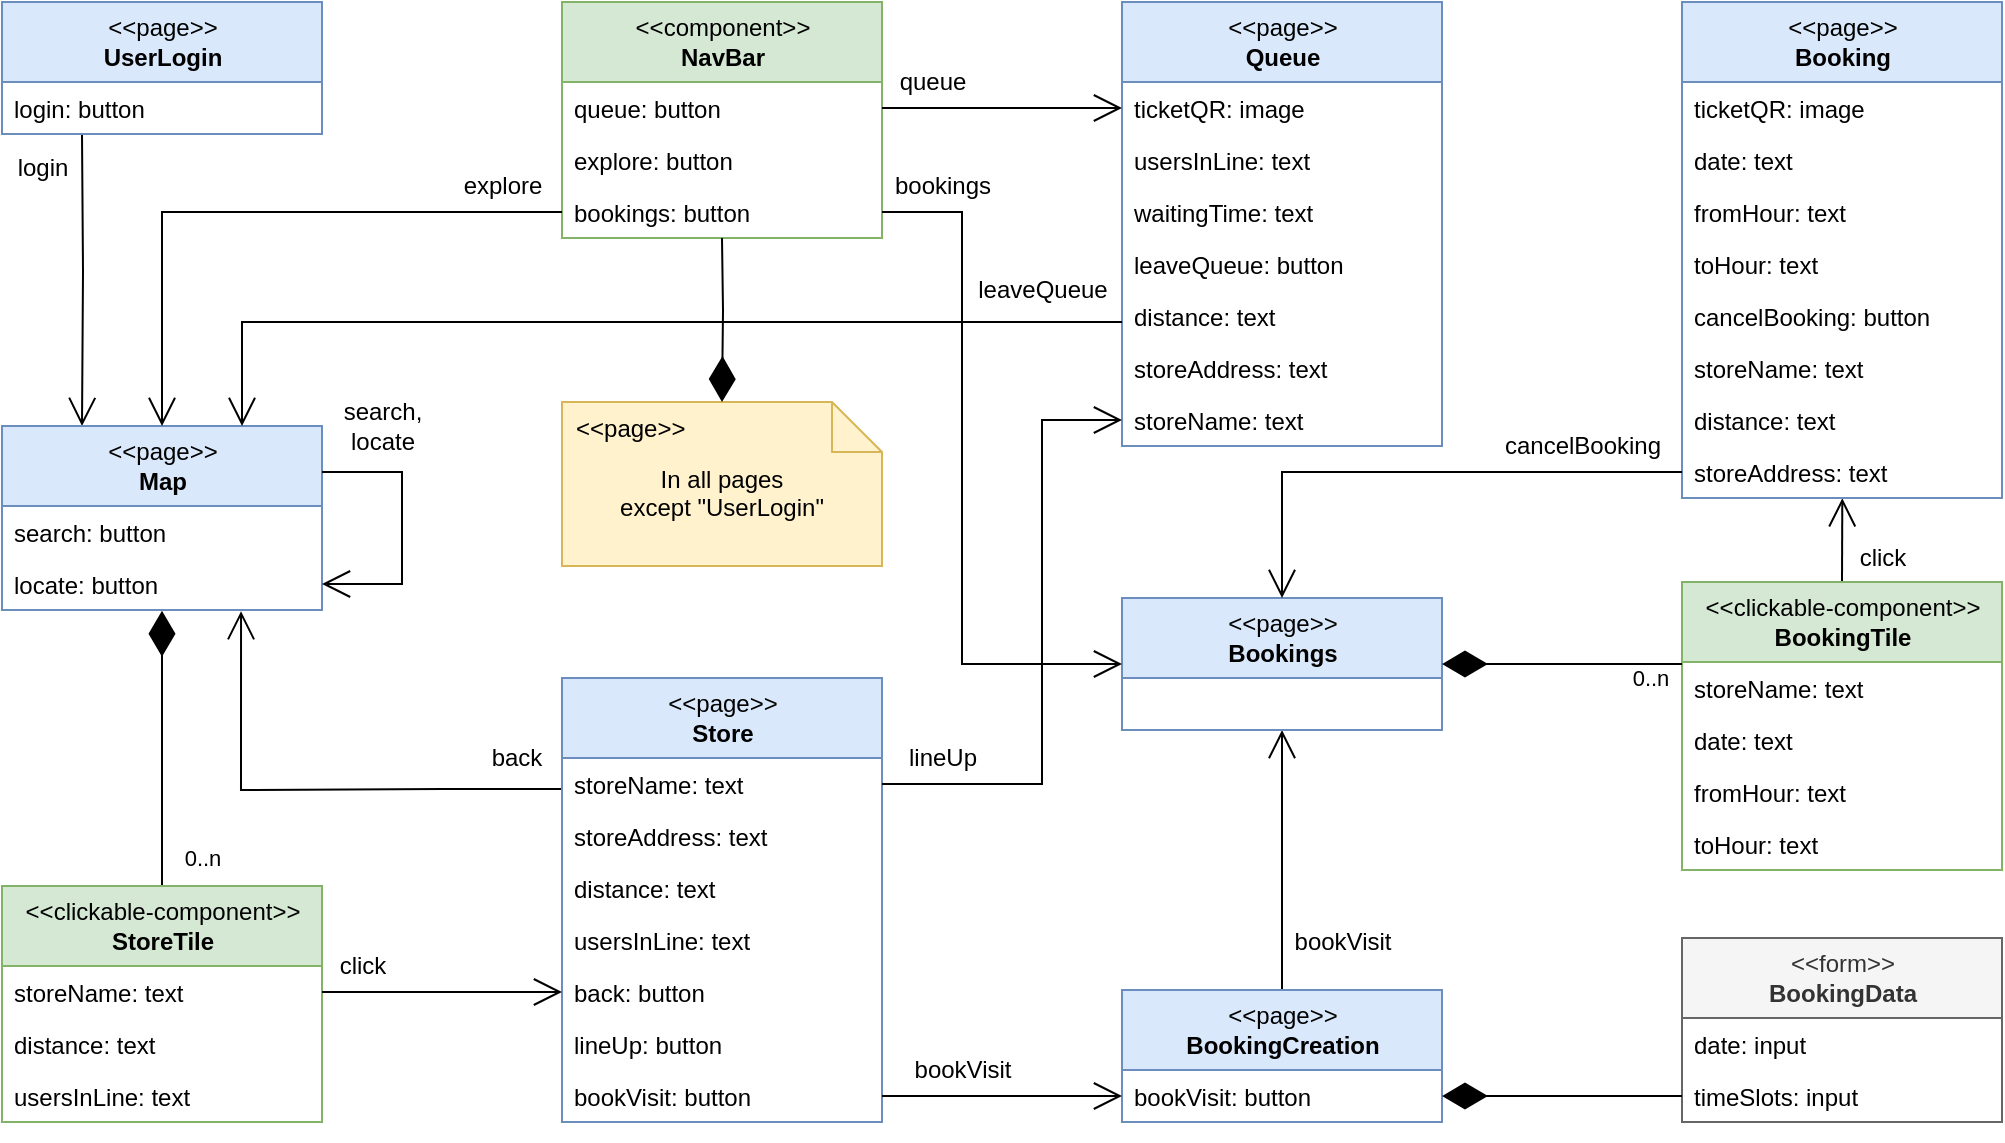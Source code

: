 <mxfile version="13.9.9" type="device"><diagram id="5ZxFEOH9_cSxPh7STv0c" name="Pagina-1"><mxGraphModel dx="1892" dy="1276" grid="1" gridSize="10" guides="1" tooltips="1" connect="1" arrows="1" fold="1" page="1" pageScale="1" pageWidth="1169" pageHeight="827" math="0" shadow="0"><root><mxCell id="0"/><mxCell id="1" parent="0"/><mxCell id="AzpEteUxoNG3JL2MGRyr-62" style="edgeStyle=orthogonalEdgeStyle;rounded=0;orthogonalLoop=1;jettySize=auto;html=1;entryX=0.25;entryY=0;entryDx=0;entryDy=0;endArrow=open;endFill=0;endSize=12;" edge="1" parent="1" target="AzpEteUxoNG3JL2MGRyr-6"><mxGeometry relative="1" as="geometry"><mxPoint x="120" y="106" as="sourcePoint"/></mxGeometry></mxCell><mxCell id="AzpEteUxoNG3JL2MGRyr-110" value="login&lt;br style=&quot;font-size: 12px;&quot;&gt;" style="edgeLabel;html=1;align=center;verticalAlign=middle;resizable=0;points=[];fontSize=12;" vertex="1" connectable="0" parent="AzpEteUxoNG3JL2MGRyr-62"><mxGeometry x="-0.767" relative="1" as="geometry"><mxPoint x="-20" as="offset"/></mxGeometry></mxCell><mxCell id="AzpEteUxoNG3JL2MGRyr-4" value="&amp;lt;&amp;lt;page&amp;gt;&amp;gt;&lt;br&gt;&lt;b&gt;UserLogin&lt;/b&gt;" style="swimlane;fontStyle=0;childLayout=stackLayout;horizontal=1;startSize=40;fillColor=#dae8fc;horizontalStack=0;resizeParent=1;resizeParentMax=0;resizeLast=0;collapsible=1;marginBottom=0;html=1;spacingBottom=0;strokeColor=#6c8ebf;" vertex="1" parent="1"><mxGeometry x="80" y="40.0" width="160" height="66" as="geometry"/></mxCell><mxCell id="AzpEteUxoNG3JL2MGRyr-5" value="login: button" style="text;strokeColor=none;fillColor=none;align=left;verticalAlign=top;spacingLeft=4;spacingRight=4;overflow=hidden;rotatable=0;points=[[0,0.5],[1,0.5]];portConstraint=eastwest;" vertex="1" parent="AzpEteUxoNG3JL2MGRyr-4"><mxGeometry y="40" width="160" height="26" as="geometry"/></mxCell><mxCell id="AzpEteUxoNG3JL2MGRyr-6" value="&amp;lt;&amp;lt;page&amp;gt;&amp;gt;&lt;br&gt;&lt;b&gt;Map&lt;/b&gt;" style="swimlane;fontStyle=0;childLayout=stackLayout;horizontal=1;startSize=40;fillColor=#dae8fc;horizontalStack=0;resizeParent=1;resizeParentMax=0;resizeLast=0;collapsible=1;marginBottom=0;html=1;spacingBottom=0;strokeColor=#6c8ebf;" vertex="1" parent="1"><mxGeometry x="80" y="252" width="160" height="92" as="geometry"/></mxCell><mxCell id="AzpEteUxoNG3JL2MGRyr-7" value="search: button" style="text;strokeColor=none;fillColor=none;align=left;verticalAlign=top;spacingLeft=4;spacingRight=4;overflow=hidden;rotatable=0;points=[[0,0.5],[1,0.5]];portConstraint=eastwest;" vertex="1" parent="AzpEteUxoNG3JL2MGRyr-6"><mxGeometry y="40" width="160" height="26" as="geometry"/></mxCell><mxCell id="AzpEteUxoNG3JL2MGRyr-8" value="locate: button" style="text;strokeColor=none;fillColor=none;align=left;verticalAlign=top;spacingLeft=4;spacingRight=4;overflow=hidden;rotatable=0;points=[[0,0.5],[1,0.5]];portConstraint=eastwest;" vertex="1" parent="AzpEteUxoNG3JL2MGRyr-6"><mxGeometry y="66" width="160" height="26" as="geometry"/></mxCell><mxCell id="AzpEteUxoNG3JL2MGRyr-68" style="edgeStyle=orthogonalEdgeStyle;rounded=0;orthogonalLoop=1;jettySize=auto;html=1;exitX=1;exitY=0.25;exitDx=0;exitDy=0;entryX=1;entryY=0.5;entryDx=0;entryDy=0;endArrow=open;endFill=0;endSize=12;" edge="1" parent="AzpEteUxoNG3JL2MGRyr-6" source="AzpEteUxoNG3JL2MGRyr-6" target="AzpEteUxoNG3JL2MGRyr-8"><mxGeometry relative="1" as="geometry"><Array as="points"><mxPoint x="200" y="23"/><mxPoint x="200" y="79"/></Array></mxGeometry></mxCell><mxCell id="AzpEteUxoNG3JL2MGRyr-111" value="search,&lt;br&gt;locate" style="edgeLabel;html=1;align=center;verticalAlign=middle;resizable=0;points=[];fontSize=12;" vertex="1" connectable="0" parent="AzpEteUxoNG3JL2MGRyr-68"><mxGeometry x="-0.368" y="2" relative="1" as="geometry"><mxPoint x="-12" y="-26" as="offset"/></mxGeometry></mxCell><mxCell id="AzpEteUxoNG3JL2MGRyr-11" value="&amp;lt;&amp;lt;component&amp;gt;&amp;gt;&lt;br&gt;&lt;b&gt;NavBar&lt;/b&gt;" style="swimlane;fontStyle=0;childLayout=stackLayout;horizontal=1;startSize=40;fillColor=#d5e8d4;horizontalStack=0;resizeParent=1;resizeParentMax=0;resizeLast=0;collapsible=1;marginBottom=0;html=1;spacingBottom=0;strokeColor=#82b366;" vertex="1" parent="1"><mxGeometry x="360" y="40" width="160" height="118" as="geometry"/></mxCell><mxCell id="AzpEteUxoNG3JL2MGRyr-12" value="queue: button" style="text;strokeColor=none;fillColor=none;align=left;verticalAlign=top;spacingLeft=4;spacingRight=4;overflow=hidden;rotatable=0;points=[[0,0.5],[1,0.5]];portConstraint=eastwest;" vertex="1" parent="AzpEteUxoNG3JL2MGRyr-11"><mxGeometry y="40" width="160" height="26" as="geometry"/></mxCell><mxCell id="AzpEteUxoNG3JL2MGRyr-13" value="explore: button" style="text;strokeColor=none;fillColor=none;align=left;verticalAlign=top;spacingLeft=4;spacingRight=4;overflow=hidden;rotatable=0;points=[[0,0.5],[1,0.5]];portConstraint=eastwest;" vertex="1" parent="AzpEteUxoNG3JL2MGRyr-11"><mxGeometry y="66" width="160" height="26" as="geometry"/></mxCell><mxCell id="AzpEteUxoNG3JL2MGRyr-14" value="bookings: button" style="text;strokeColor=none;fillColor=none;align=left;verticalAlign=top;spacingLeft=4;spacingRight=4;overflow=hidden;rotatable=0;points=[[0,0.5],[1,0.5]];portConstraint=eastwest;" vertex="1" parent="AzpEteUxoNG3JL2MGRyr-11"><mxGeometry y="92" width="160" height="26" as="geometry"/></mxCell><mxCell id="AzpEteUxoNG3JL2MGRyr-69" style="edgeStyle=orthogonalEdgeStyle;rounded=0;orthogonalLoop=1;jettySize=auto;html=1;exitX=0;exitY=0.25;exitDx=0;exitDy=0;endArrow=open;endFill=0;endSize=12;entryX=0.747;entryY=1.022;entryDx=0;entryDy=0;entryPerimeter=0;" edge="1" parent="1" source="AzpEteUxoNG3JL2MGRyr-15" target="AzpEteUxoNG3JL2MGRyr-8"><mxGeometry relative="1" as="geometry"><mxPoint x="270" y="331" as="targetPoint"/><Array as="points"><mxPoint x="300" y="434"/><mxPoint x="200" y="434"/></Array></mxGeometry></mxCell><mxCell id="AzpEteUxoNG3JL2MGRyr-113" value="back" style="edgeLabel;html=1;align=center;verticalAlign=middle;resizable=0;points=[];fontSize=12;" vertex="1" connectable="0" parent="AzpEteUxoNG3JL2MGRyr-69"><mxGeometry x="-0.811" y="1" relative="1" as="geometry"><mxPoint y="-16.5" as="offset"/></mxGeometry></mxCell><mxCell id="AzpEteUxoNG3JL2MGRyr-15" value="&amp;lt;&amp;lt;page&amp;gt;&amp;gt;&lt;br&gt;&lt;b&gt;Store&lt;/b&gt;" style="swimlane;fontStyle=0;childLayout=stackLayout;horizontal=1;startSize=40;fillColor=#dae8fc;horizontalStack=0;resizeParent=1;resizeParentMax=0;resizeLast=0;collapsible=1;marginBottom=0;html=1;spacingBottom=0;strokeColor=#6c8ebf;" vertex="1" parent="1"><mxGeometry x="360" y="378.0" width="160" height="222" as="geometry"/></mxCell><mxCell id="AzpEteUxoNG3JL2MGRyr-29" value="storeName: text" style="text;strokeColor=none;fillColor=none;align=left;verticalAlign=top;spacingLeft=4;spacingRight=4;overflow=hidden;rotatable=0;points=[[0,0.5],[1,0.5]];portConstraint=eastwest;" vertex="1" parent="AzpEteUxoNG3JL2MGRyr-15"><mxGeometry y="40" width="160" height="26" as="geometry"/></mxCell><mxCell id="AzpEteUxoNG3JL2MGRyr-30" value="storeAddress: text" style="text;strokeColor=none;fillColor=none;align=left;verticalAlign=top;spacingLeft=4;spacingRight=4;overflow=hidden;rotatable=0;points=[[0,0.5],[1,0.5]];portConstraint=eastwest;" vertex="1" parent="AzpEteUxoNG3JL2MGRyr-15"><mxGeometry y="66" width="160" height="26" as="geometry"/></mxCell><mxCell id="AzpEteUxoNG3JL2MGRyr-31" value="distance: text" style="text;strokeColor=none;fillColor=none;align=left;verticalAlign=top;spacingLeft=4;spacingRight=4;overflow=hidden;rotatable=0;points=[[0,0.5],[1,0.5]];portConstraint=eastwest;" vertex="1" parent="AzpEteUxoNG3JL2MGRyr-15"><mxGeometry y="92" width="160" height="26" as="geometry"/></mxCell><mxCell id="AzpEteUxoNG3JL2MGRyr-16" value="usersInLine: text" style="text;strokeColor=none;fillColor=none;align=left;verticalAlign=top;spacingLeft=4;spacingRight=4;overflow=hidden;rotatable=0;points=[[0,0.5],[1,0.5]];portConstraint=eastwest;" vertex="1" parent="AzpEteUxoNG3JL2MGRyr-15"><mxGeometry y="118" width="160" height="26" as="geometry"/></mxCell><mxCell id="AzpEteUxoNG3JL2MGRyr-19" value="back: button" style="text;strokeColor=none;fillColor=none;align=left;verticalAlign=top;spacingLeft=4;spacingRight=4;overflow=hidden;rotatable=0;points=[[0,0.5],[1,0.5]];portConstraint=eastwest;" vertex="1" parent="AzpEteUxoNG3JL2MGRyr-15"><mxGeometry y="144" width="160" height="26" as="geometry"/></mxCell><mxCell id="AzpEteUxoNG3JL2MGRyr-17" value="lineUp: button" style="text;strokeColor=none;fillColor=none;align=left;verticalAlign=top;spacingLeft=4;spacingRight=4;overflow=hidden;rotatable=0;points=[[0,0.5],[1,0.5]];portConstraint=eastwest;" vertex="1" parent="AzpEteUxoNG3JL2MGRyr-15"><mxGeometry y="170" width="160" height="26" as="geometry"/></mxCell><mxCell id="AzpEteUxoNG3JL2MGRyr-18" value="bookVisit: button" style="text;strokeColor=none;fillColor=none;align=left;verticalAlign=top;spacingLeft=4;spacingRight=4;overflow=hidden;rotatable=0;points=[[0,0.5],[1,0.5]];portConstraint=eastwest;" vertex="1" parent="AzpEteUxoNG3JL2MGRyr-15"><mxGeometry y="196" width="160" height="26" as="geometry"/></mxCell><mxCell id="AzpEteUxoNG3JL2MGRyr-20" value="&amp;lt;&amp;lt;page&amp;gt;&amp;gt;&lt;br&gt;&lt;b&gt;Queue&lt;/b&gt;" style="swimlane;fontStyle=0;childLayout=stackLayout;horizontal=1;startSize=40;fillColor=#dae8fc;horizontalStack=0;resizeParent=1;resizeParentMax=0;resizeLast=0;collapsible=1;marginBottom=0;html=1;spacingBottom=0;strokeColor=#6c8ebf;" vertex="1" parent="1"><mxGeometry x="640" y="40" width="160" height="222" as="geometry"/></mxCell><mxCell id="AzpEteUxoNG3JL2MGRyr-21" value="ticketQR: image" style="text;strokeColor=none;fillColor=none;align=left;verticalAlign=top;spacingLeft=4;spacingRight=4;overflow=hidden;rotatable=0;points=[[0,0.5],[1,0.5]];portConstraint=eastwest;" vertex="1" parent="AzpEteUxoNG3JL2MGRyr-20"><mxGeometry y="40" width="160" height="26" as="geometry"/></mxCell><mxCell id="AzpEteUxoNG3JL2MGRyr-27" value="usersInLine: text" style="text;strokeColor=none;fillColor=none;align=left;verticalAlign=top;spacingLeft=4;spacingRight=4;overflow=hidden;rotatable=0;points=[[0,0.5],[1,0.5]];portConstraint=eastwest;" vertex="1" parent="AzpEteUxoNG3JL2MGRyr-20"><mxGeometry y="66" width="160" height="26" as="geometry"/></mxCell><mxCell id="AzpEteUxoNG3JL2MGRyr-25" value="waitingTime: text" style="text;strokeColor=none;fillColor=none;align=left;verticalAlign=top;spacingLeft=4;spacingRight=4;overflow=hidden;rotatable=0;points=[[0,0.5],[1,0.5]];portConstraint=eastwest;" vertex="1" parent="AzpEteUxoNG3JL2MGRyr-20"><mxGeometry y="92" width="160" height="26" as="geometry"/></mxCell><mxCell id="AzpEteUxoNG3JL2MGRyr-22" value="leaveQueue: button" style="text;strokeColor=none;fillColor=none;align=left;verticalAlign=top;spacingLeft=4;spacingRight=4;overflow=hidden;rotatable=0;points=[[0,0.5],[1,0.5]];portConstraint=eastwest;" vertex="1" parent="AzpEteUxoNG3JL2MGRyr-20"><mxGeometry y="118" width="160" height="26" as="geometry"/></mxCell><mxCell id="AzpEteUxoNG3JL2MGRyr-92" value="distance: text" style="text;strokeColor=none;fillColor=none;align=left;verticalAlign=top;spacingLeft=4;spacingRight=4;overflow=hidden;rotatable=0;points=[[0,0.5],[1,0.5]];portConstraint=eastwest;" vertex="1" parent="AzpEteUxoNG3JL2MGRyr-20"><mxGeometry y="144" width="160" height="26" as="geometry"/></mxCell><mxCell id="AzpEteUxoNG3JL2MGRyr-91" value="storeAddress: text" style="text;strokeColor=none;fillColor=none;align=left;verticalAlign=top;spacingLeft=4;spacingRight=4;overflow=hidden;rotatable=0;points=[[0,0.5],[1,0.5]];portConstraint=eastwest;" vertex="1" parent="AzpEteUxoNG3JL2MGRyr-20"><mxGeometry y="170" width="160" height="26" as="geometry"/></mxCell><mxCell id="AzpEteUxoNG3JL2MGRyr-90" value="storeName: text" style="text;strokeColor=none;fillColor=none;align=left;verticalAlign=top;spacingLeft=4;spacingRight=4;overflow=hidden;rotatable=0;points=[[0,0.5],[1,0.5]];portConstraint=eastwest;" vertex="1" parent="AzpEteUxoNG3JL2MGRyr-20"><mxGeometry y="196" width="160" height="26" as="geometry"/></mxCell><mxCell id="AzpEteUxoNG3JL2MGRyr-108" style="edgeStyle=orthogonalEdgeStyle;rounded=0;orthogonalLoop=1;jettySize=auto;html=1;exitX=0.5;exitY=0;exitDx=0;exitDy=0;entryX=0.5;entryY=1;entryDx=0;entryDy=0;endArrow=open;endFill=0;endSize=12;" edge="1" parent="1" source="AzpEteUxoNG3JL2MGRyr-32" target="AzpEteUxoNG3JL2MGRyr-41"><mxGeometry relative="1" as="geometry"/></mxCell><mxCell id="AzpEteUxoNG3JL2MGRyr-116" value="bookVisit" style="edgeLabel;html=1;align=center;verticalAlign=middle;resizable=0;points=[];fontSize=12;" vertex="1" connectable="0" parent="AzpEteUxoNG3JL2MGRyr-108"><mxGeometry x="-0.585" relative="1" as="geometry"><mxPoint x="30" y="3" as="offset"/></mxGeometry></mxCell><mxCell id="AzpEteUxoNG3JL2MGRyr-32" value="&amp;lt;&amp;lt;page&amp;gt;&amp;gt;&lt;br&gt;&lt;b&gt;BookingCreation&lt;/b&gt;" style="swimlane;fontStyle=0;childLayout=stackLayout;horizontal=1;startSize=40;fillColor=#dae8fc;horizontalStack=0;resizeParent=1;resizeParentMax=0;resizeLast=0;collapsible=1;marginBottom=0;html=1;spacingBottom=0;strokeColor=#6c8ebf;" vertex="1" parent="1"><mxGeometry x="640" y="534.0" width="160" height="66" as="geometry"/></mxCell><mxCell id="AzpEteUxoNG3JL2MGRyr-33" value="bookVisit: button" style="text;strokeColor=none;fillColor=none;align=left;verticalAlign=top;spacingLeft=4;spacingRight=4;overflow=hidden;rotatable=0;points=[[0,0.5],[1,0.5]];portConstraint=eastwest;" vertex="1" parent="AzpEteUxoNG3JL2MGRyr-32"><mxGeometry y="40" width="160" height="26" as="geometry"/></mxCell><mxCell id="AzpEteUxoNG3JL2MGRyr-37" value="&amp;lt;&amp;lt;form&amp;gt;&amp;gt;&lt;br&gt;&lt;b&gt;BookingData&lt;/b&gt;" style="swimlane;fontStyle=0;childLayout=stackLayout;horizontal=1;startSize=40;fillColor=#f5f5f5;horizontalStack=0;resizeParent=1;resizeParentMax=0;resizeLast=0;collapsible=1;marginBottom=0;html=1;spacingBottom=0;strokeColor=#666666;fontColor=#333333;" vertex="1" parent="1"><mxGeometry x="920" y="508" width="160" height="92" as="geometry"/></mxCell><mxCell id="AzpEteUxoNG3JL2MGRyr-38" value="date: input" style="text;strokeColor=none;fillColor=none;align=left;verticalAlign=top;spacingLeft=4;spacingRight=4;overflow=hidden;rotatable=0;points=[[0,0.5],[1,0.5]];portConstraint=eastwest;" vertex="1" parent="AzpEteUxoNG3JL2MGRyr-37"><mxGeometry y="40" width="160" height="26" as="geometry"/></mxCell><mxCell id="AzpEteUxoNG3JL2MGRyr-39" value="timeSlots: input" style="text;strokeColor=none;fillColor=none;align=left;verticalAlign=top;spacingLeft=4;spacingRight=4;overflow=hidden;rotatable=0;points=[[0,0.5],[1,0.5]];portConstraint=eastwest;" vertex="1" parent="AzpEteUxoNG3JL2MGRyr-37"><mxGeometry y="66" width="160" height="26" as="geometry"/></mxCell><mxCell id="AzpEteUxoNG3JL2MGRyr-41" value="&amp;lt;&amp;lt;page&amp;gt;&amp;gt;&lt;br&gt;&lt;b&gt;Bookings&lt;/b&gt;" style="swimlane;fontStyle=0;childLayout=stackLayout;horizontal=1;startSize=40;fillColor=#dae8fc;horizontalStack=0;resizeParent=1;resizeParentMax=0;resizeLast=0;collapsible=1;marginBottom=0;html=1;spacingBottom=0;strokeColor=#6c8ebf;" vertex="1" parent="1"><mxGeometry x="640" y="338.0" width="160" height="66" as="geometry"/></mxCell><mxCell id="AzpEteUxoNG3JL2MGRyr-78" style="edgeStyle=orthogonalEdgeStyle;rounded=0;orthogonalLoop=1;jettySize=auto;html=1;exitX=0.5;exitY=0;exitDx=0;exitDy=0;endArrow=diamondThin;endFill=1;endSize=20;entryX=0.5;entryY=1.016;entryDx=0;entryDy=0;entryPerimeter=0;" edge="1" parent="1" source="AzpEteUxoNG3JL2MGRyr-43" target="AzpEteUxoNG3JL2MGRyr-8"><mxGeometry relative="1" as="geometry"><mxPoint x="160" y="350" as="targetPoint"/></mxGeometry></mxCell><mxCell id="AzpEteUxoNG3JL2MGRyr-79" value="0..n" style="edgeLabel;html=1;align=center;verticalAlign=middle;resizable=0;points=[];" vertex="1" connectable="0" parent="AzpEteUxoNG3JL2MGRyr-78"><mxGeometry x="-0.57" relative="1" as="geometry"><mxPoint x="20" y="15.43" as="offset"/></mxGeometry></mxCell><mxCell id="AzpEteUxoNG3JL2MGRyr-43" value="&amp;lt;&amp;lt;clickable-component&amp;gt;&amp;gt;&lt;br&gt;&lt;b&gt;StoreTile&lt;/b&gt;" style="swimlane;fontStyle=0;childLayout=stackLayout;horizontal=1;startSize=40;fillColor=#d5e8d4;horizontalStack=0;resizeParent=1;resizeParentMax=0;resizeLast=0;collapsible=1;marginBottom=0;html=1;spacingBottom=0;strokeColor=#82b366;" vertex="1" parent="1"><mxGeometry x="80" y="482" width="160" height="118" as="geometry"/></mxCell><mxCell id="AzpEteUxoNG3JL2MGRyr-44" value="storeName: text" style="text;strokeColor=none;fillColor=none;align=left;verticalAlign=top;spacingLeft=4;spacingRight=4;overflow=hidden;rotatable=0;points=[[0,0.5],[1,0.5]];portConstraint=eastwest;" vertex="1" parent="AzpEteUxoNG3JL2MGRyr-43"><mxGeometry y="40" width="160" height="26" as="geometry"/></mxCell><mxCell id="AzpEteUxoNG3JL2MGRyr-46" value="distance: text" style="text;strokeColor=none;fillColor=none;align=left;verticalAlign=top;spacingLeft=4;spacingRight=4;overflow=hidden;rotatable=0;points=[[0,0.5],[1,0.5]];portConstraint=eastwest;" vertex="1" parent="AzpEteUxoNG3JL2MGRyr-43"><mxGeometry y="66" width="160" height="26" as="geometry"/></mxCell><mxCell id="AzpEteUxoNG3JL2MGRyr-45" value="usersInLine: text" style="text;strokeColor=none;fillColor=none;align=left;verticalAlign=top;spacingLeft=4;spacingRight=4;overflow=hidden;rotatable=0;points=[[0,0.5],[1,0.5]];portConstraint=eastwest;" vertex="1" parent="AzpEteUxoNG3JL2MGRyr-43"><mxGeometry y="92" width="160" height="26" as="geometry"/></mxCell><mxCell id="AzpEteUxoNG3JL2MGRyr-75" style="edgeStyle=orthogonalEdgeStyle;rounded=0;orthogonalLoop=1;jettySize=auto;html=1;exitX=0.5;exitY=0;exitDx=0;exitDy=0;entryX=0.501;entryY=1.005;entryDx=0;entryDy=0;entryPerimeter=0;endArrow=open;endFill=0;endSize=12;" edge="1" parent="1" source="AzpEteUxoNG3JL2MGRyr-47" target="AzpEteUxoNG3JL2MGRyr-88"><mxGeometry relative="1" as="geometry"/></mxCell><mxCell id="AzpEteUxoNG3JL2MGRyr-117" value="click" style="edgeLabel;html=1;align=center;verticalAlign=middle;resizable=0;points=[];fontSize=12;" vertex="1" connectable="0" parent="AzpEteUxoNG3JL2MGRyr-75"><mxGeometry x="0.051" y="-3" relative="1" as="geometry"><mxPoint x="16.92" y="9.99" as="offset"/></mxGeometry></mxCell><mxCell id="AzpEteUxoNG3JL2MGRyr-47" value="&amp;lt;&amp;lt;clickable-component&amp;gt;&amp;gt;&lt;br&gt;&lt;b&gt;BookingTile&lt;/b&gt;" style="swimlane;fontStyle=0;childLayout=stackLayout;horizontal=1;startSize=40;fillColor=#d5e8d4;horizontalStack=0;resizeParent=1;resizeParentMax=0;resizeLast=0;collapsible=1;marginBottom=0;html=1;spacingBottom=0;strokeColor=#82b366;" vertex="1" parent="1"><mxGeometry x="920" y="330" width="160" height="144" as="geometry"/></mxCell><mxCell id="AzpEteUxoNG3JL2MGRyr-48" value="storeName: text" style="text;strokeColor=none;fillColor=none;align=left;verticalAlign=top;spacingLeft=4;spacingRight=4;overflow=hidden;rotatable=0;points=[[0,0.5],[1,0.5]];portConstraint=eastwest;" vertex="1" parent="AzpEteUxoNG3JL2MGRyr-47"><mxGeometry y="40" width="160" height="26" as="geometry"/></mxCell><mxCell id="AzpEteUxoNG3JL2MGRyr-49" value="date: text" style="text;strokeColor=none;fillColor=none;align=left;verticalAlign=top;spacingLeft=4;spacingRight=4;overflow=hidden;rotatable=0;points=[[0,0.5],[1,0.5]];portConstraint=eastwest;" vertex="1" parent="AzpEteUxoNG3JL2MGRyr-47"><mxGeometry y="66" width="160" height="26" as="geometry"/></mxCell><mxCell id="AzpEteUxoNG3JL2MGRyr-50" value="fromHour: text" style="text;strokeColor=none;fillColor=none;align=left;verticalAlign=top;spacingLeft=4;spacingRight=4;overflow=hidden;rotatable=0;points=[[0,0.5],[1,0.5]];portConstraint=eastwest;" vertex="1" parent="AzpEteUxoNG3JL2MGRyr-47"><mxGeometry y="92" width="160" height="26" as="geometry"/></mxCell><mxCell id="AzpEteUxoNG3JL2MGRyr-51" value="toHour: text&#10;" style="text;strokeColor=none;fillColor=none;align=left;verticalAlign=top;spacingLeft=4;spacingRight=4;overflow=hidden;rotatable=0;points=[[0,0.5],[1,0.5]];portConstraint=eastwest;" vertex="1" parent="AzpEteUxoNG3JL2MGRyr-47"><mxGeometry y="118" width="160" height="26" as="geometry"/></mxCell><mxCell id="AzpEteUxoNG3JL2MGRyr-52" value="&amp;lt;&amp;lt;page&amp;gt;&amp;gt;&lt;br&gt;&lt;b&gt;Booking&lt;/b&gt;" style="swimlane;fontStyle=0;childLayout=stackLayout;horizontal=1;startSize=40;fillColor=#dae8fc;horizontalStack=0;resizeParent=1;resizeParentMax=0;resizeLast=0;collapsible=1;marginBottom=0;html=1;spacingBottom=0;strokeColor=#6c8ebf;" vertex="1" parent="1"><mxGeometry x="920" y="40.0" width="160" height="248" as="geometry"/></mxCell><mxCell id="AzpEteUxoNG3JL2MGRyr-53" value="ticketQR: image" style="text;strokeColor=none;fillColor=none;align=left;verticalAlign=top;spacingLeft=4;spacingRight=4;overflow=hidden;rotatable=0;points=[[0,0.5],[1,0.5]];portConstraint=eastwest;" vertex="1" parent="AzpEteUxoNG3JL2MGRyr-52"><mxGeometry y="40" width="160" height="26" as="geometry"/></mxCell><mxCell id="AzpEteUxoNG3JL2MGRyr-54" value="date: text" style="text;strokeColor=none;fillColor=none;align=left;verticalAlign=top;spacingLeft=4;spacingRight=4;overflow=hidden;rotatable=0;points=[[0,0.5],[1,0.5]];portConstraint=eastwest;" vertex="1" parent="AzpEteUxoNG3JL2MGRyr-52"><mxGeometry y="66" width="160" height="26" as="geometry"/></mxCell><mxCell id="AzpEteUxoNG3JL2MGRyr-55" value="fromHour: text" style="text;strokeColor=none;fillColor=none;align=left;verticalAlign=top;spacingLeft=4;spacingRight=4;overflow=hidden;rotatable=0;points=[[0,0.5],[1,0.5]];portConstraint=eastwest;" vertex="1" parent="AzpEteUxoNG3JL2MGRyr-52"><mxGeometry y="92" width="160" height="26" as="geometry"/></mxCell><mxCell id="AzpEteUxoNG3JL2MGRyr-57" value="toHour: text" style="text;strokeColor=none;fillColor=none;align=left;verticalAlign=top;spacingLeft=4;spacingRight=4;overflow=hidden;rotatable=0;points=[[0,0.5],[1,0.5]];portConstraint=eastwest;" vertex="1" parent="AzpEteUxoNG3JL2MGRyr-52"><mxGeometry y="118" width="160" height="26" as="geometry"/></mxCell><mxCell id="AzpEteUxoNG3JL2MGRyr-56" value="cancelBooking: button" style="text;strokeColor=none;fillColor=none;align=left;verticalAlign=top;spacingLeft=4;spacingRight=4;overflow=hidden;rotatable=0;points=[[0,0.5],[1,0.5]];portConstraint=eastwest;" vertex="1" parent="AzpEteUxoNG3JL2MGRyr-52"><mxGeometry y="144" width="160" height="26" as="geometry"/></mxCell><mxCell id="AzpEteUxoNG3JL2MGRyr-87" value="storeName: text" style="text;strokeColor=none;fillColor=none;align=left;verticalAlign=top;spacingLeft=4;spacingRight=4;overflow=hidden;rotatable=0;points=[[0,0.5],[1,0.5]];portConstraint=eastwest;" vertex="1" parent="AzpEteUxoNG3JL2MGRyr-52"><mxGeometry y="170" width="160" height="26" as="geometry"/></mxCell><mxCell id="AzpEteUxoNG3JL2MGRyr-89" value="distance: text" style="text;strokeColor=none;fillColor=none;align=left;verticalAlign=top;spacingLeft=4;spacingRight=4;overflow=hidden;rotatable=0;points=[[0,0.5],[1,0.5]];portConstraint=eastwest;" vertex="1" parent="AzpEteUxoNG3JL2MGRyr-52"><mxGeometry y="196" width="160" height="26" as="geometry"/></mxCell><mxCell id="AzpEteUxoNG3JL2MGRyr-88" value="storeAddress: text" style="text;strokeColor=none;fillColor=none;align=left;verticalAlign=top;spacingLeft=4;spacingRight=4;overflow=hidden;rotatable=0;points=[[0,0.5],[1,0.5]];portConstraint=eastwest;" vertex="1" parent="AzpEteUxoNG3JL2MGRyr-52"><mxGeometry y="222" width="160" height="26" as="geometry"/></mxCell><mxCell id="AzpEteUxoNG3JL2MGRyr-64" style="edgeStyle=orthogonalEdgeStyle;rounded=0;orthogonalLoop=1;jettySize=auto;html=1;exitX=1;exitY=0.5;exitDx=0;exitDy=0;entryX=0;entryY=0.5;entryDx=0;entryDy=0;endArrow=open;endFill=0;endSize=12;" edge="1" parent="1" source="AzpEteUxoNG3JL2MGRyr-44" target="AzpEteUxoNG3JL2MGRyr-19"><mxGeometry relative="1" as="geometry"/></mxCell><mxCell id="AzpEteUxoNG3JL2MGRyr-112" value="click" style="edgeLabel;html=1;align=center;verticalAlign=middle;resizable=0;points=[];fontSize=12;" vertex="1" connectable="0" parent="AzpEteUxoNG3JL2MGRyr-64"><mxGeometry x="0.2" y="-2" relative="1" as="geometry"><mxPoint x="-52" y="-15" as="offset"/></mxGeometry></mxCell><mxCell id="AzpEteUxoNG3JL2MGRyr-71" style="edgeStyle=orthogonalEdgeStyle;rounded=0;orthogonalLoop=1;jettySize=auto;html=1;entryX=0;entryY=0.5;entryDx=0;entryDy=0;endArrow=open;endFill=0;endSize=12;exitX=1;exitY=0.5;exitDx=0;exitDy=0;" edge="1" parent="1" source="AzpEteUxoNG3JL2MGRyr-29" target="AzpEteUxoNG3JL2MGRyr-90"><mxGeometry relative="1" as="geometry"><mxPoint x="520" y="510" as="sourcePoint"/><Array as="points"><mxPoint x="600" y="431"/><mxPoint x="600" y="249"/></Array></mxGeometry></mxCell><mxCell id="AzpEteUxoNG3JL2MGRyr-114" value="lineUp" style="edgeLabel;html=1;align=center;verticalAlign=middle;resizable=0;points=[];fontSize=12;" vertex="1" connectable="0" parent="AzpEteUxoNG3JL2MGRyr-71"><mxGeometry x="-0.795" relative="1" as="geometry"><mxPoint x="-1" y="-13" as="offset"/></mxGeometry></mxCell><mxCell id="AzpEteUxoNG3JL2MGRyr-76" style="edgeStyle=orthogonalEdgeStyle;rounded=0;orthogonalLoop=1;jettySize=auto;html=1;endArrow=open;endFill=0;endSize=12;" edge="1" parent="1"><mxGeometry relative="1" as="geometry"><mxPoint x="640" y="200" as="sourcePoint"/><mxPoint x="200" y="252" as="targetPoint"/><Array as="points"><mxPoint x="640" y="200"/><mxPoint x="200" y="200"/></Array></mxGeometry></mxCell><mxCell id="AzpEteUxoNG3JL2MGRyr-122" value="leaveQueue" style="edgeLabel;html=1;align=center;verticalAlign=middle;resizable=0;points=[];fontSize=12;" vertex="1" connectable="0" parent="AzpEteUxoNG3JL2MGRyr-76"><mxGeometry x="-0.687" y="-1" relative="1" as="geometry"><mxPoint x="37" y="-15" as="offset"/></mxGeometry></mxCell><mxCell id="AzpEteUxoNG3JL2MGRyr-77" style="edgeStyle=orthogonalEdgeStyle;rounded=0;orthogonalLoop=1;jettySize=auto;html=1;exitX=0;exitY=0.5;exitDx=0;exitDy=0;endArrow=open;endFill=0;endSize=12;entryX=0.5;entryY=0;entryDx=0;entryDy=0;" edge="1" parent="1" source="AzpEteUxoNG3JL2MGRyr-88" target="AzpEteUxoNG3JL2MGRyr-41"><mxGeometry relative="1" as="geometry"><mxPoint x="200" y="220" as="targetPoint"/><Array as="points"><mxPoint x="720" y="275"/></Array></mxGeometry></mxCell><mxCell id="AzpEteUxoNG3JL2MGRyr-118" value="cancelBooking" style="edgeLabel;html=1;align=center;verticalAlign=middle;resizable=0;points=[];fontSize=12;" vertex="1" connectable="0" parent="AzpEteUxoNG3JL2MGRyr-77"><mxGeometry x="-0.688" y="-1" relative="1" as="geometry"><mxPoint x="-9" y="-12" as="offset"/></mxGeometry></mxCell><mxCell id="AzpEteUxoNG3JL2MGRyr-82" style="edgeStyle=orthogonalEdgeStyle;rounded=0;orthogonalLoop=1;jettySize=auto;html=1;endArrow=diamondThin;endFill=1;endSize=20;" edge="1" parent="1"><mxGeometry relative="1" as="geometry"><mxPoint x="800" y="371" as="targetPoint"/><mxPoint x="920" y="371" as="sourcePoint"/></mxGeometry></mxCell><mxCell id="AzpEteUxoNG3JL2MGRyr-83" value="0..n" style="edgeLabel;html=1;align=center;verticalAlign=middle;resizable=0;points=[];" vertex="1" connectable="0" parent="AzpEteUxoNG3JL2MGRyr-82"><mxGeometry x="-0.811" y="1" relative="1" as="geometry"><mxPoint x="-4.29" y="6" as="offset"/></mxGeometry></mxCell><mxCell id="AzpEteUxoNG3JL2MGRyr-96" style="edgeStyle=orthogonalEdgeStyle;rounded=0;orthogonalLoop=1;jettySize=auto;html=1;exitX=0;exitY=0.5;exitDx=0;exitDy=0;entryX=0.5;entryY=0;entryDx=0;entryDy=0;endArrow=open;endFill=0;endSize=12;" edge="1" parent="1" source="AzpEteUxoNG3JL2MGRyr-14" target="AzpEteUxoNG3JL2MGRyr-6"><mxGeometry relative="1" as="geometry"/></mxCell><mxCell id="AzpEteUxoNG3JL2MGRyr-121" value="explore" style="edgeLabel;html=1;align=center;verticalAlign=middle;resizable=0;points=[];fontSize=12;" vertex="1" connectable="0" parent="AzpEteUxoNG3JL2MGRyr-96"><mxGeometry x="-0.733" y="1" relative="1" as="geometry"><mxPoint x="11" y="-14" as="offset"/></mxGeometry></mxCell><mxCell id="AzpEteUxoNG3JL2MGRyr-97" style="edgeStyle=orthogonalEdgeStyle;rounded=0;orthogonalLoop=1;jettySize=auto;html=1;exitX=1;exitY=0.5;exitDx=0;exitDy=0;entryX=0;entryY=0.5;entryDx=0;entryDy=0;endArrow=open;endFill=0;endSize=12;" edge="1" parent="1" source="AzpEteUxoNG3JL2MGRyr-12" target="AzpEteUxoNG3JL2MGRyr-21"><mxGeometry relative="1" as="geometry"/></mxCell><mxCell id="AzpEteUxoNG3JL2MGRyr-119" value="queue" style="edgeLabel;html=1;align=center;verticalAlign=middle;resizable=0;points=[];fontSize=12;" vertex="1" connectable="0" parent="AzpEteUxoNG3JL2MGRyr-97"><mxGeometry x="-0.583" y="1" relative="1" as="geometry"><mxPoint y="-12" as="offset"/></mxGeometry></mxCell><mxCell id="AzpEteUxoNG3JL2MGRyr-106" style="edgeStyle=orthogonalEdgeStyle;rounded=0;orthogonalLoop=1;jettySize=auto;html=1;exitX=0;exitY=0.5;exitDx=0;exitDy=0;entryX=1;entryY=0.5;entryDx=0;entryDy=0;endArrow=diamondThin;endFill=1;endSize=20;" edge="1" parent="1" source="AzpEteUxoNG3JL2MGRyr-39" target="AzpEteUxoNG3JL2MGRyr-33"><mxGeometry relative="1" as="geometry"/></mxCell><mxCell id="AzpEteUxoNG3JL2MGRyr-107" style="edgeStyle=orthogonalEdgeStyle;rounded=0;orthogonalLoop=1;jettySize=auto;html=1;exitX=1;exitY=0.5;exitDx=0;exitDy=0;entryX=0;entryY=0.5;entryDx=0;entryDy=0;endArrow=open;endFill=0;endSize=12;" edge="1" parent="1" source="AzpEteUxoNG3JL2MGRyr-18" target="AzpEteUxoNG3JL2MGRyr-33"><mxGeometry relative="1" as="geometry"/></mxCell><mxCell id="AzpEteUxoNG3JL2MGRyr-115" value="bookVisit" style="edgeLabel;html=1;align=center;verticalAlign=middle;resizable=0;points=[];fontSize=12;" vertex="1" connectable="0" parent="AzpEteUxoNG3JL2MGRyr-107"><mxGeometry x="-0.55" relative="1" as="geometry"><mxPoint x="13" y="-13" as="offset"/></mxGeometry></mxCell><mxCell id="AzpEteUxoNG3JL2MGRyr-109" style="edgeStyle=orthogonalEdgeStyle;rounded=0;orthogonalLoop=1;jettySize=auto;html=1;exitX=1;exitY=0.5;exitDx=0;exitDy=0;entryX=0;entryY=0.5;entryDx=0;entryDy=0;endArrow=open;endFill=0;endSize=12;" edge="1" parent="1" source="AzpEteUxoNG3JL2MGRyr-14" target="AzpEteUxoNG3JL2MGRyr-41"><mxGeometry relative="1" as="geometry"><Array as="points"><mxPoint x="560" y="145"/><mxPoint x="560" y="371"/></Array></mxGeometry></mxCell><mxCell id="AzpEteUxoNG3JL2MGRyr-120" value="bookings" style="edgeLabel;html=1;align=center;verticalAlign=middle;resizable=0;points=[];fontSize=12;" vertex="1" connectable="0" parent="AzpEteUxoNG3JL2MGRyr-109"><mxGeometry x="-0.867" y="3" relative="1" as="geometry"><mxPoint x="7" y="-10" as="offset"/></mxGeometry></mxCell><mxCell id="AzpEteUxoNG3JL2MGRyr-125" value="In all pages&lt;br&gt;except &quot;UserLogin&quot;" style="shape=note2;boundedLbl=1;whiteSpace=wrap;html=1;size=25;verticalAlign=top;align=center;fontSize=12;fillColor=#fff2cc;strokeColor=#d6b656;" vertex="1" parent="1"><mxGeometry x="360" y="240" width="160" height="82" as="geometry"/></mxCell><mxCell id="AzpEteUxoNG3JL2MGRyr-126" value="&lt;&lt;page&gt;&gt;" style="resizeWidth=1;part=1;strokeColor=none;fillColor=none;align=left;spacingLeft=5;" vertex="1" parent="AzpEteUxoNG3JL2MGRyr-125"><mxGeometry width="160" height="25" relative="1" as="geometry"/></mxCell><mxCell id="AzpEteUxoNG3JL2MGRyr-127" style="edgeStyle=orthogonalEdgeStyle;rounded=0;orthogonalLoop=1;jettySize=auto;html=1;entryX=0.5;entryY=0;entryDx=0;entryDy=0;endArrow=diamondThin;endFill=1;endSize=20;fontSize=12;" edge="1" parent="1" target="AzpEteUxoNG3JL2MGRyr-126"><mxGeometry relative="1" as="geometry"><mxPoint x="440" y="158" as="sourcePoint"/></mxGeometry></mxCell></root></mxGraphModel></diagram></mxfile>